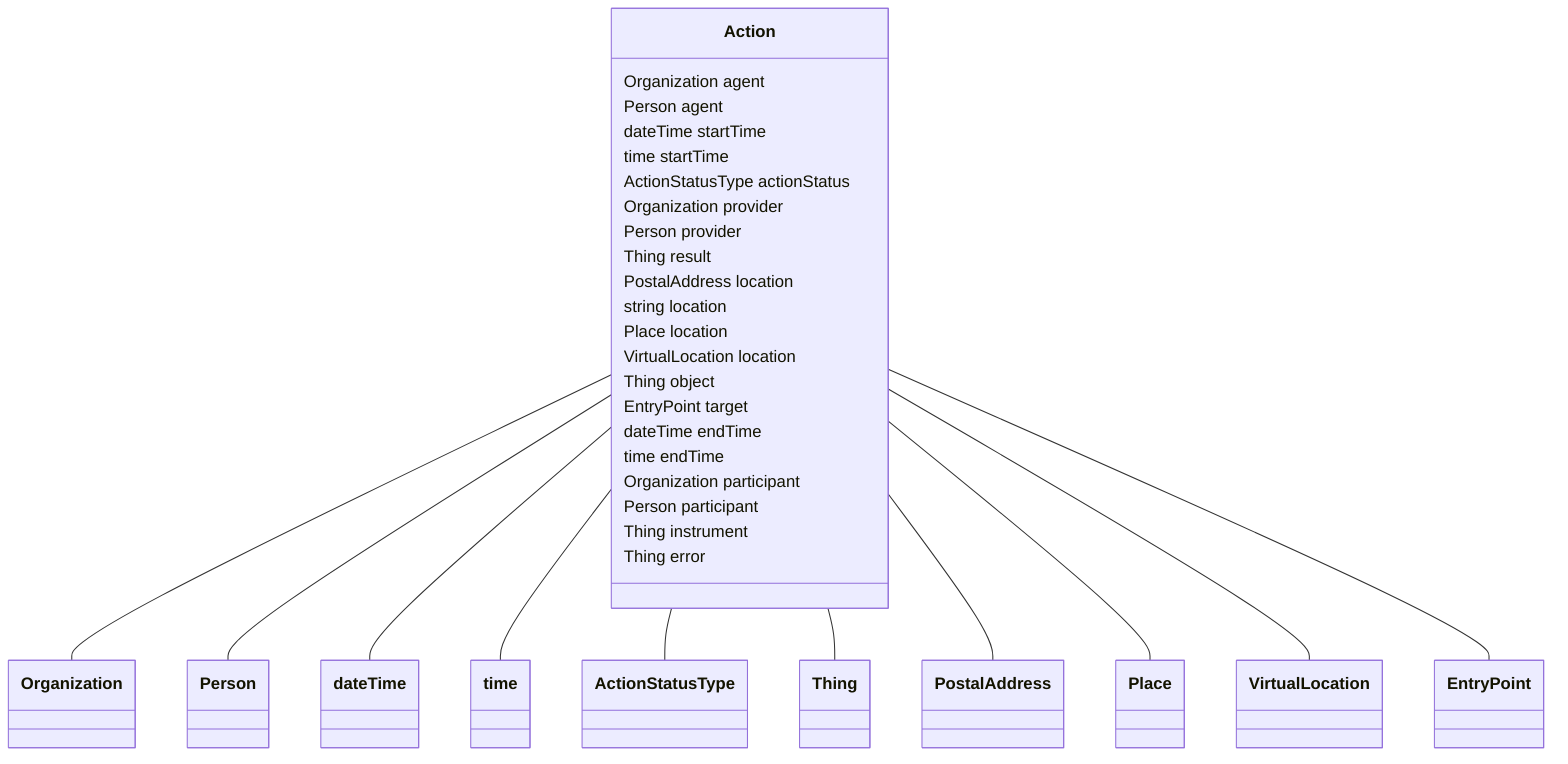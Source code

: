 classDiagram
  Action -- Organization
  Action -- Person
  Action -- dateTime
  Action -- time
  Action -- ActionStatusType
  Action -- Thing
  Action -- PostalAddress
  Action -- Place
  Action -- VirtualLocation
  Action -- EntryPoint


class Action {

  Organization agent
  Person agent
  dateTime startTime
  time startTime
  ActionStatusType actionStatus
  Organization provider
  Person provider
  Thing result
  PostalAddress location
  string location
  Place location
  VirtualLocation location
  Thing object
  EntryPoint target
  dateTime endTime
  time endTime
  Organization participant
  Person participant
  Thing instrument
  Thing error

 }